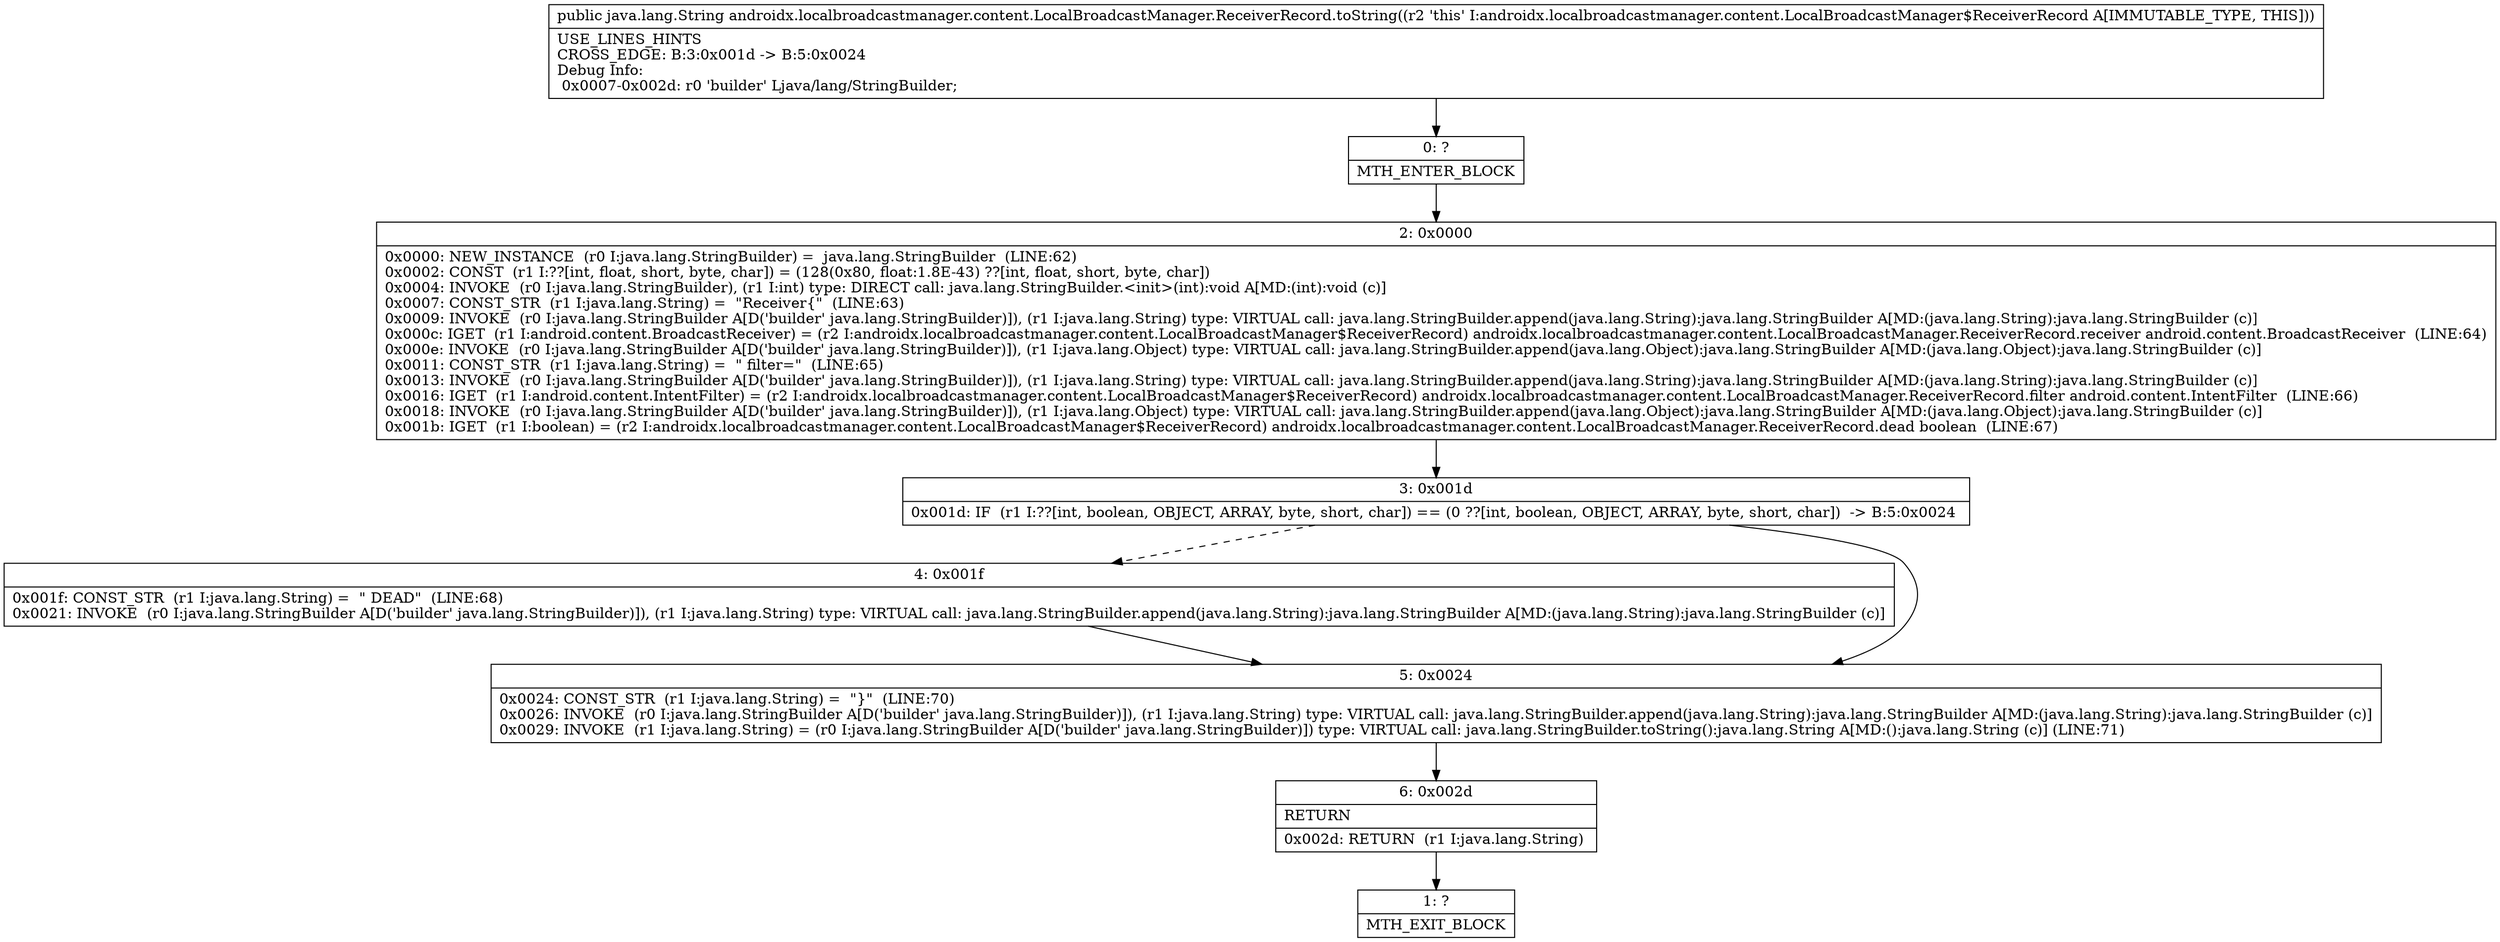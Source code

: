 digraph "CFG forandroidx.localbroadcastmanager.content.LocalBroadcastManager.ReceiverRecord.toString()Ljava\/lang\/String;" {
Node_0 [shape=record,label="{0\:\ ?|MTH_ENTER_BLOCK\l}"];
Node_2 [shape=record,label="{2\:\ 0x0000|0x0000: NEW_INSTANCE  (r0 I:java.lang.StringBuilder) =  java.lang.StringBuilder  (LINE:62)\l0x0002: CONST  (r1 I:??[int, float, short, byte, char]) = (128(0x80, float:1.8E\-43) ??[int, float, short, byte, char]) \l0x0004: INVOKE  (r0 I:java.lang.StringBuilder), (r1 I:int) type: DIRECT call: java.lang.StringBuilder.\<init\>(int):void A[MD:(int):void (c)]\l0x0007: CONST_STR  (r1 I:java.lang.String) =  \"Receiver\{\"  (LINE:63)\l0x0009: INVOKE  (r0 I:java.lang.StringBuilder A[D('builder' java.lang.StringBuilder)]), (r1 I:java.lang.String) type: VIRTUAL call: java.lang.StringBuilder.append(java.lang.String):java.lang.StringBuilder A[MD:(java.lang.String):java.lang.StringBuilder (c)]\l0x000c: IGET  (r1 I:android.content.BroadcastReceiver) = (r2 I:androidx.localbroadcastmanager.content.LocalBroadcastManager$ReceiverRecord) androidx.localbroadcastmanager.content.LocalBroadcastManager.ReceiverRecord.receiver android.content.BroadcastReceiver  (LINE:64)\l0x000e: INVOKE  (r0 I:java.lang.StringBuilder A[D('builder' java.lang.StringBuilder)]), (r1 I:java.lang.Object) type: VIRTUAL call: java.lang.StringBuilder.append(java.lang.Object):java.lang.StringBuilder A[MD:(java.lang.Object):java.lang.StringBuilder (c)]\l0x0011: CONST_STR  (r1 I:java.lang.String) =  \" filter=\"  (LINE:65)\l0x0013: INVOKE  (r0 I:java.lang.StringBuilder A[D('builder' java.lang.StringBuilder)]), (r1 I:java.lang.String) type: VIRTUAL call: java.lang.StringBuilder.append(java.lang.String):java.lang.StringBuilder A[MD:(java.lang.String):java.lang.StringBuilder (c)]\l0x0016: IGET  (r1 I:android.content.IntentFilter) = (r2 I:androidx.localbroadcastmanager.content.LocalBroadcastManager$ReceiverRecord) androidx.localbroadcastmanager.content.LocalBroadcastManager.ReceiverRecord.filter android.content.IntentFilter  (LINE:66)\l0x0018: INVOKE  (r0 I:java.lang.StringBuilder A[D('builder' java.lang.StringBuilder)]), (r1 I:java.lang.Object) type: VIRTUAL call: java.lang.StringBuilder.append(java.lang.Object):java.lang.StringBuilder A[MD:(java.lang.Object):java.lang.StringBuilder (c)]\l0x001b: IGET  (r1 I:boolean) = (r2 I:androidx.localbroadcastmanager.content.LocalBroadcastManager$ReceiverRecord) androidx.localbroadcastmanager.content.LocalBroadcastManager.ReceiverRecord.dead boolean  (LINE:67)\l}"];
Node_3 [shape=record,label="{3\:\ 0x001d|0x001d: IF  (r1 I:??[int, boolean, OBJECT, ARRAY, byte, short, char]) == (0 ??[int, boolean, OBJECT, ARRAY, byte, short, char])  \-\> B:5:0x0024 \l}"];
Node_4 [shape=record,label="{4\:\ 0x001f|0x001f: CONST_STR  (r1 I:java.lang.String) =  \" DEAD\"  (LINE:68)\l0x0021: INVOKE  (r0 I:java.lang.StringBuilder A[D('builder' java.lang.StringBuilder)]), (r1 I:java.lang.String) type: VIRTUAL call: java.lang.StringBuilder.append(java.lang.String):java.lang.StringBuilder A[MD:(java.lang.String):java.lang.StringBuilder (c)]\l}"];
Node_5 [shape=record,label="{5\:\ 0x0024|0x0024: CONST_STR  (r1 I:java.lang.String) =  \"\}\"  (LINE:70)\l0x0026: INVOKE  (r0 I:java.lang.StringBuilder A[D('builder' java.lang.StringBuilder)]), (r1 I:java.lang.String) type: VIRTUAL call: java.lang.StringBuilder.append(java.lang.String):java.lang.StringBuilder A[MD:(java.lang.String):java.lang.StringBuilder (c)]\l0x0029: INVOKE  (r1 I:java.lang.String) = (r0 I:java.lang.StringBuilder A[D('builder' java.lang.StringBuilder)]) type: VIRTUAL call: java.lang.StringBuilder.toString():java.lang.String A[MD:():java.lang.String (c)] (LINE:71)\l}"];
Node_6 [shape=record,label="{6\:\ 0x002d|RETURN\l|0x002d: RETURN  (r1 I:java.lang.String) \l}"];
Node_1 [shape=record,label="{1\:\ ?|MTH_EXIT_BLOCK\l}"];
MethodNode[shape=record,label="{public java.lang.String androidx.localbroadcastmanager.content.LocalBroadcastManager.ReceiverRecord.toString((r2 'this' I:androidx.localbroadcastmanager.content.LocalBroadcastManager$ReceiverRecord A[IMMUTABLE_TYPE, THIS]))  | USE_LINES_HINTS\lCROSS_EDGE: B:3:0x001d \-\> B:5:0x0024\lDebug Info:\l  0x0007\-0x002d: r0 'builder' Ljava\/lang\/StringBuilder;\l}"];
MethodNode -> Node_0;Node_0 -> Node_2;
Node_2 -> Node_3;
Node_3 -> Node_4[style=dashed];
Node_3 -> Node_5;
Node_4 -> Node_5;
Node_5 -> Node_6;
Node_6 -> Node_1;
}

